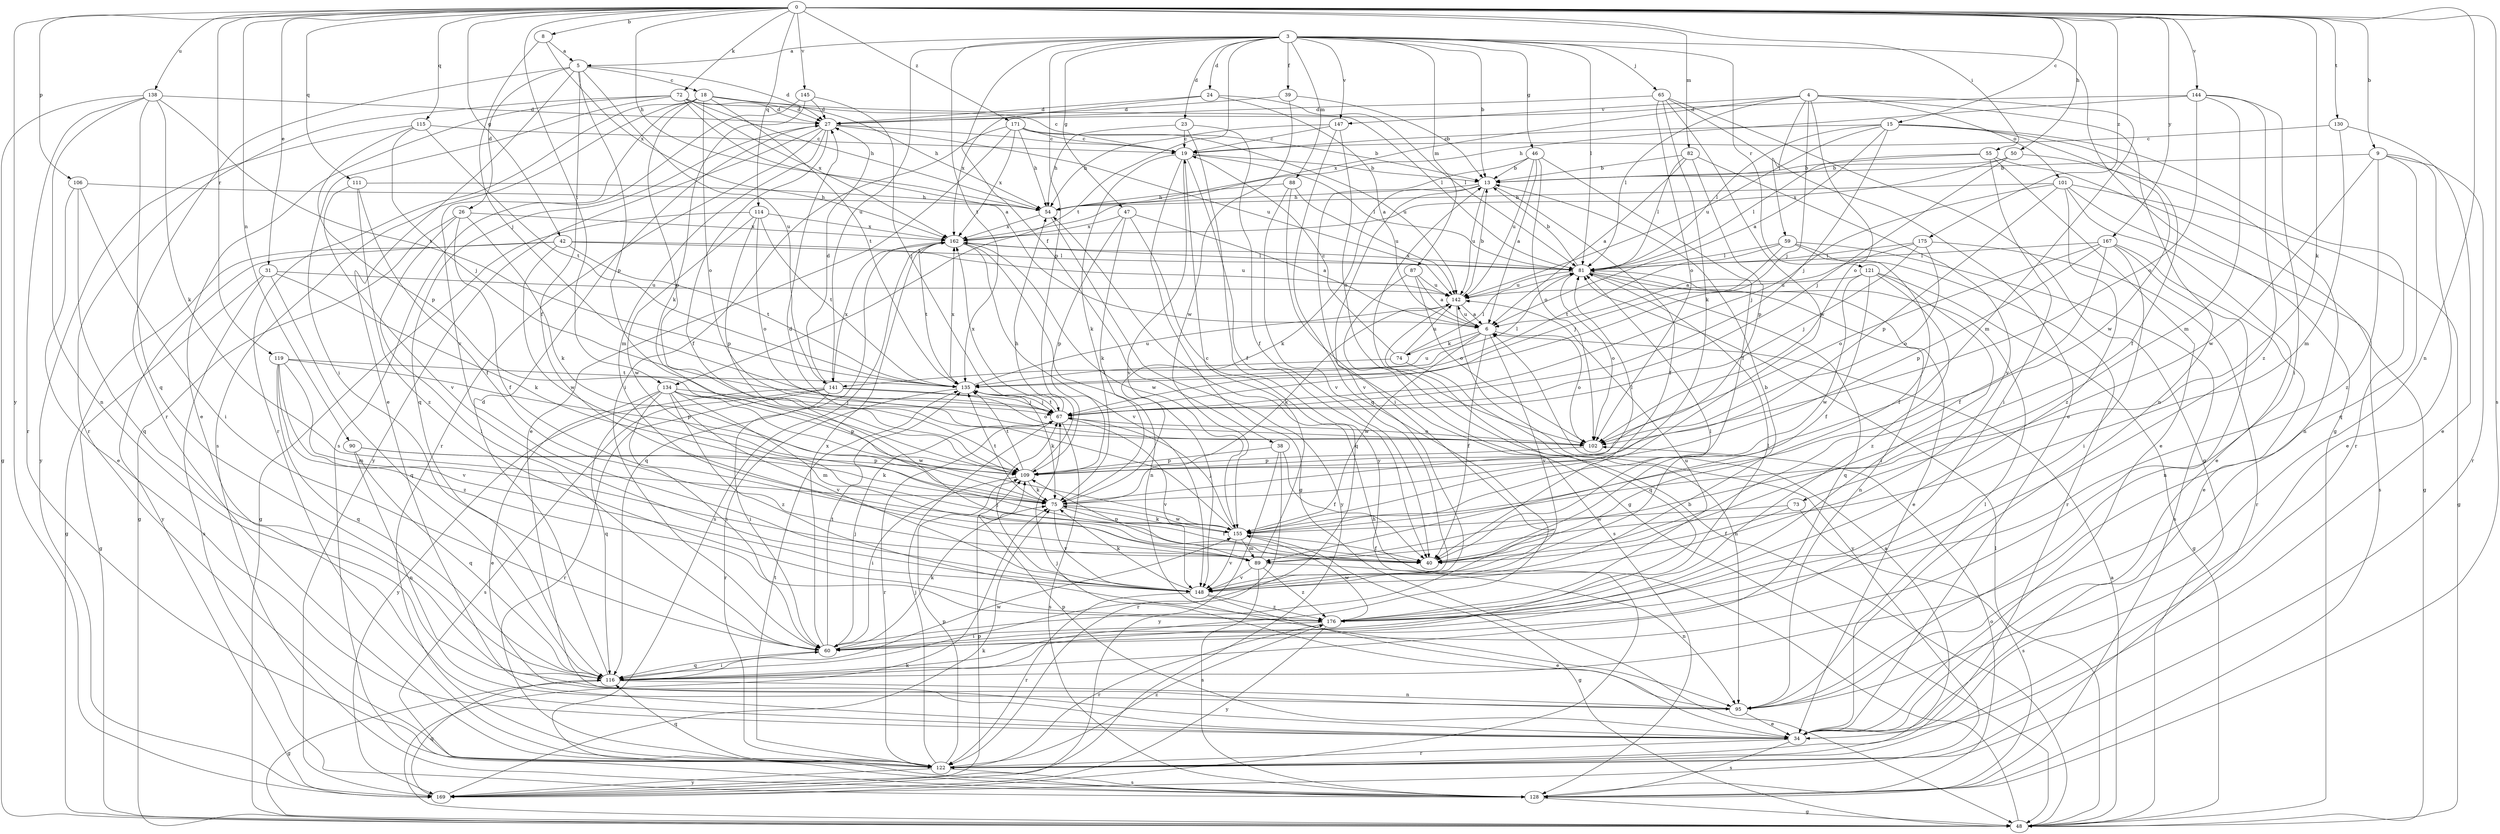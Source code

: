 strict digraph  {
0;
3;
4;
5;
6;
8;
9;
13;
15;
18;
19;
23;
24;
26;
27;
31;
34;
38;
39;
40;
42;
46;
47;
48;
50;
54;
55;
59;
60;
65;
67;
72;
73;
74;
75;
81;
82;
87;
88;
89;
90;
95;
101;
102;
106;
109;
111;
114;
115;
116;
119;
121;
122;
128;
130;
134;
135;
138;
141;
142;
144;
145;
147;
148;
155;
162;
167;
169;
171;
175;
176;
0 -> 8  [label=b];
0 -> 9  [label=b];
0 -> 15  [label=c];
0 -> 31  [label=e];
0 -> 42  [label=g];
0 -> 50  [label=h];
0 -> 54  [label=h];
0 -> 55  [label=i];
0 -> 72  [label=k];
0 -> 73  [label=k];
0 -> 82  [label=m];
0 -> 90  [label=n];
0 -> 95  [label=n];
0 -> 106  [label=p];
0 -> 111  [label=q];
0 -> 114  [label=q];
0 -> 115  [label=q];
0 -> 119  [label=r];
0 -> 128  [label=s];
0 -> 130  [label=t];
0 -> 134  [label=t];
0 -> 138  [label=u];
0 -> 144  [label=v];
0 -> 145  [label=v];
0 -> 167  [label=y];
0 -> 169  [label=y];
0 -> 171  [label=z];
0 -> 175  [label=z];
3 -> 5  [label=a];
3 -> 13  [label=b];
3 -> 23  [label=d];
3 -> 24  [label=d];
3 -> 38  [label=f];
3 -> 39  [label=f];
3 -> 46  [label=g];
3 -> 47  [label=g];
3 -> 48  [label=g];
3 -> 65  [label=j];
3 -> 81  [label=l];
3 -> 87  [label=m];
3 -> 88  [label=m];
3 -> 109  [label=p];
3 -> 121  [label=r];
3 -> 134  [label=t];
3 -> 135  [label=t];
3 -> 141  [label=u];
3 -> 147  [label=v];
4 -> 59  [label=i];
4 -> 67  [label=j];
4 -> 81  [label=l];
4 -> 89  [label=m];
4 -> 95  [label=n];
4 -> 101  [label=o];
4 -> 102  [label=o];
4 -> 147  [label=v];
4 -> 162  [label=x];
5 -> 18  [label=c];
5 -> 26  [label=d];
5 -> 27  [label=d];
5 -> 34  [label=e];
5 -> 40  [label=f];
5 -> 109  [label=p];
5 -> 122  [label=r];
5 -> 141  [label=u];
6 -> 40  [label=f];
6 -> 74  [label=k];
6 -> 102  [label=o];
6 -> 141  [label=u];
6 -> 142  [label=u];
6 -> 148  [label=v];
6 -> 155  [label=w];
8 -> 5  [label=a];
8 -> 67  [label=j];
8 -> 162  [label=x];
9 -> 13  [label=b];
9 -> 34  [label=e];
9 -> 116  [label=q];
9 -> 122  [label=r];
9 -> 155  [label=w];
9 -> 176  [label=z];
13 -> 40  [label=f];
13 -> 54  [label=h];
13 -> 75  [label=k];
13 -> 142  [label=u];
13 -> 148  [label=v];
15 -> 6  [label=a];
15 -> 19  [label=c];
15 -> 40  [label=f];
15 -> 67  [label=j];
15 -> 81  [label=l];
15 -> 122  [label=r];
15 -> 142  [label=u];
15 -> 155  [label=w];
18 -> 27  [label=d];
18 -> 54  [label=h];
18 -> 81  [label=l];
18 -> 102  [label=o];
18 -> 109  [label=p];
18 -> 122  [label=r];
18 -> 128  [label=s];
18 -> 135  [label=t];
18 -> 148  [label=v];
19 -> 13  [label=b];
19 -> 40  [label=f];
19 -> 48  [label=g];
19 -> 75  [label=k];
19 -> 81  [label=l];
19 -> 148  [label=v];
23 -> 19  [label=c];
23 -> 40  [label=f];
23 -> 54  [label=h];
23 -> 169  [label=y];
24 -> 6  [label=a];
24 -> 27  [label=d];
24 -> 81  [label=l];
24 -> 162  [label=x];
26 -> 40  [label=f];
26 -> 48  [label=g];
26 -> 60  [label=i];
26 -> 75  [label=k];
26 -> 162  [label=x];
27 -> 19  [label=c];
27 -> 40  [label=f];
27 -> 89  [label=m];
27 -> 116  [label=q];
27 -> 122  [label=r];
27 -> 142  [label=u];
27 -> 169  [label=y];
31 -> 48  [label=g];
31 -> 75  [label=k];
31 -> 116  [label=q];
31 -> 128  [label=s];
31 -> 142  [label=u];
34 -> 81  [label=l];
34 -> 109  [label=p];
34 -> 122  [label=r];
34 -> 128  [label=s];
38 -> 40  [label=f];
38 -> 109  [label=p];
38 -> 122  [label=r];
38 -> 169  [label=y];
39 -> 13  [label=b];
39 -> 27  [label=d];
39 -> 155  [label=w];
42 -> 48  [label=g];
42 -> 81  [label=l];
42 -> 135  [label=t];
42 -> 142  [label=u];
42 -> 155  [label=w];
42 -> 169  [label=y];
46 -> 6  [label=a];
46 -> 13  [label=b];
46 -> 40  [label=f];
46 -> 60  [label=i];
46 -> 102  [label=o];
46 -> 142  [label=u];
47 -> 6  [label=a];
47 -> 75  [label=k];
47 -> 109  [label=p];
47 -> 116  [label=q];
47 -> 162  [label=x];
48 -> 6  [label=a];
48 -> 13  [label=b];
48 -> 54  [label=h];
48 -> 75  [label=k];
48 -> 81  [label=l];
50 -> 13  [label=b];
50 -> 67  [label=j];
50 -> 95  [label=n];
50 -> 162  [label=x];
54 -> 162  [label=x];
54 -> 169  [label=y];
55 -> 13  [label=b];
55 -> 34  [label=e];
55 -> 48  [label=g];
55 -> 60  [label=i];
55 -> 81  [label=l];
59 -> 40  [label=f];
59 -> 67  [label=j];
59 -> 81  [label=l];
59 -> 122  [label=r];
59 -> 128  [label=s];
59 -> 135  [label=t];
60 -> 67  [label=j];
60 -> 75  [label=k];
60 -> 116  [label=q];
60 -> 135  [label=t];
60 -> 162  [label=x];
65 -> 27  [label=d];
65 -> 34  [label=e];
65 -> 48  [label=g];
65 -> 75  [label=k];
65 -> 102  [label=o];
65 -> 155  [label=w];
67 -> 102  [label=o];
67 -> 122  [label=r];
67 -> 128  [label=s];
67 -> 135  [label=t];
67 -> 148  [label=v];
67 -> 162  [label=x];
72 -> 6  [label=a];
72 -> 19  [label=c];
72 -> 27  [label=d];
72 -> 34  [label=e];
72 -> 54  [label=h];
72 -> 60  [label=i];
72 -> 122  [label=r];
72 -> 162  [label=x];
73 -> 40  [label=f];
73 -> 128  [label=s];
73 -> 155  [label=w];
74 -> 19  [label=c];
74 -> 81  [label=l];
74 -> 95  [label=n];
74 -> 135  [label=t];
74 -> 142  [label=u];
75 -> 40  [label=f];
75 -> 81  [label=l];
75 -> 135  [label=t];
75 -> 148  [label=v];
75 -> 155  [label=w];
81 -> 13  [label=b];
81 -> 34  [label=e];
81 -> 95  [label=n];
81 -> 102  [label=o];
81 -> 116  [label=q];
81 -> 142  [label=u];
81 -> 162  [label=x];
82 -> 6  [label=a];
82 -> 13  [label=b];
82 -> 81  [label=l];
82 -> 109  [label=p];
82 -> 148  [label=v];
87 -> 6  [label=a];
87 -> 102  [label=o];
87 -> 128  [label=s];
87 -> 142  [label=u];
88 -> 48  [label=g];
88 -> 54  [label=h];
88 -> 142  [label=u];
88 -> 148  [label=v];
89 -> 19  [label=c];
89 -> 95  [label=n];
89 -> 109  [label=p];
89 -> 128  [label=s];
89 -> 148  [label=v];
89 -> 176  [label=z];
90 -> 75  [label=k];
90 -> 95  [label=n];
90 -> 109  [label=p];
90 -> 116  [label=q];
95 -> 34  [label=e];
95 -> 67  [label=j];
101 -> 34  [label=e];
101 -> 48  [label=g];
101 -> 54  [label=h];
101 -> 67  [label=j];
101 -> 109  [label=p];
101 -> 128  [label=s];
101 -> 176  [label=z];
102 -> 109  [label=p];
106 -> 34  [label=e];
106 -> 54  [label=h];
106 -> 60  [label=i];
106 -> 116  [label=q];
109 -> 54  [label=h];
109 -> 60  [label=i];
109 -> 75  [label=k];
109 -> 135  [label=t];
111 -> 40  [label=f];
111 -> 54  [label=h];
111 -> 148  [label=v];
111 -> 176  [label=z];
114 -> 48  [label=g];
114 -> 102  [label=o];
114 -> 109  [label=p];
114 -> 135  [label=t];
114 -> 155  [label=w];
114 -> 162  [label=x];
115 -> 19  [label=c];
115 -> 67  [label=j];
115 -> 109  [label=p];
115 -> 135  [label=t];
115 -> 169  [label=y];
116 -> 27  [label=d];
116 -> 48  [label=g];
116 -> 60  [label=i];
116 -> 95  [label=n];
116 -> 155  [label=w];
119 -> 89  [label=m];
119 -> 109  [label=p];
119 -> 116  [label=q];
119 -> 135  [label=t];
119 -> 148  [label=v];
119 -> 176  [label=z];
121 -> 40  [label=f];
121 -> 48  [label=g];
121 -> 60  [label=i];
121 -> 142  [label=u];
121 -> 155  [label=w];
121 -> 176  [label=z];
122 -> 6  [label=a];
122 -> 67  [label=j];
122 -> 109  [label=p];
122 -> 116  [label=q];
122 -> 128  [label=s];
122 -> 135  [label=t];
122 -> 169  [label=y];
122 -> 176  [label=z];
128 -> 48  [label=g];
128 -> 102  [label=o];
130 -> 19  [label=c];
130 -> 34  [label=e];
130 -> 89  [label=m];
134 -> 34  [label=e];
134 -> 60  [label=i];
134 -> 67  [label=j];
134 -> 89  [label=m];
134 -> 109  [label=p];
134 -> 116  [label=q];
134 -> 148  [label=v];
134 -> 155  [label=w];
134 -> 176  [label=z];
135 -> 67  [label=j];
135 -> 75  [label=k];
135 -> 81  [label=l];
135 -> 122  [label=r];
135 -> 142  [label=u];
135 -> 162  [label=x];
138 -> 27  [label=d];
138 -> 48  [label=g];
138 -> 75  [label=k];
138 -> 95  [label=n];
138 -> 116  [label=q];
138 -> 122  [label=r];
138 -> 135  [label=t];
141 -> 27  [label=d];
141 -> 60  [label=i];
141 -> 67  [label=j];
141 -> 102  [label=o];
141 -> 122  [label=r];
141 -> 128  [label=s];
141 -> 162  [label=x];
141 -> 169  [label=y];
142 -> 6  [label=a];
142 -> 13  [label=b];
142 -> 75  [label=k];
142 -> 116  [label=q];
142 -> 169  [label=y];
144 -> 27  [label=d];
144 -> 54  [label=h];
144 -> 60  [label=i];
144 -> 89  [label=m];
144 -> 102  [label=o];
144 -> 176  [label=z];
145 -> 27  [label=d];
145 -> 67  [label=j];
145 -> 75  [label=k];
145 -> 128  [label=s];
147 -> 19  [label=c];
147 -> 54  [label=h];
147 -> 102  [label=o];
147 -> 116  [label=q];
148 -> 13  [label=b];
148 -> 34  [label=e];
148 -> 67  [label=j];
148 -> 75  [label=k];
148 -> 81  [label=l];
148 -> 122  [label=r];
148 -> 176  [label=z];
155 -> 27  [label=d];
155 -> 40  [label=f];
155 -> 48  [label=g];
155 -> 67  [label=j];
155 -> 75  [label=k];
155 -> 89  [label=m];
155 -> 148  [label=v];
162 -> 81  [label=l];
162 -> 95  [label=n];
162 -> 116  [label=q];
162 -> 128  [label=s];
162 -> 135  [label=t];
162 -> 148  [label=v];
162 -> 155  [label=w];
167 -> 34  [label=e];
167 -> 40  [label=f];
167 -> 60  [label=i];
167 -> 81  [label=l];
167 -> 95  [label=n];
167 -> 102  [label=o];
167 -> 109  [label=p];
169 -> 75  [label=k];
169 -> 109  [label=p];
169 -> 116  [label=q];
171 -> 13  [label=b];
171 -> 19  [label=c];
171 -> 34  [label=e];
171 -> 54  [label=h];
171 -> 60  [label=i];
171 -> 142  [label=u];
171 -> 162  [label=x];
175 -> 6  [label=a];
175 -> 67  [label=j];
175 -> 81  [label=l];
175 -> 102  [label=o];
175 -> 122  [label=r];
176 -> 60  [label=i];
176 -> 81  [label=l];
176 -> 122  [label=r];
176 -> 142  [label=u];
176 -> 155  [label=w];
176 -> 169  [label=y];
}
